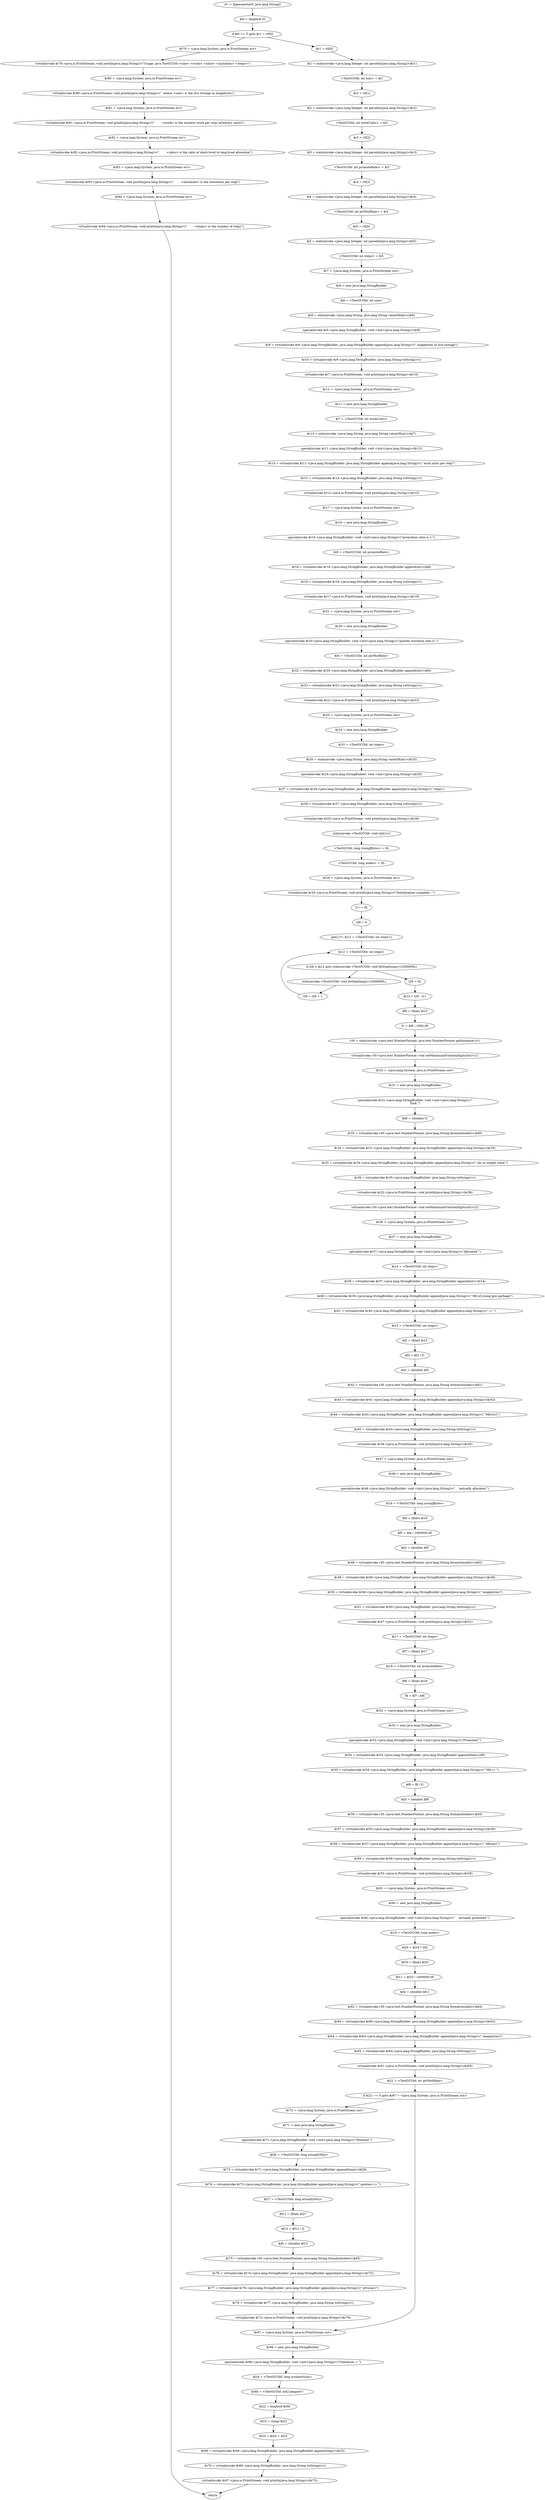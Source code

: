 digraph "unitGraph" {
    "r0 := @parameter0: java.lang.String[]"
    "$i0 = lengthof r0"
    "if $i0 == 5 goto $r1 = r0[0]"
    "$r79 = <java.lang.System: java.io.PrintStream err>"
    "virtualinvoke $r79.<java.io.PrintStream: void println(java.lang.String)>(\"Usage: java TestGCOld <size> <work> <ratio> <mutation> <steps>\")"
    "$r80 = <java.lang.System: java.io.PrintStream err>"
    "virtualinvoke $r80.<java.io.PrintStream: void println(java.lang.String)>(\"  where <size> is the live storage in megabytes\")"
    "$r81 = <java.lang.System: java.io.PrintStream err>"
    "virtualinvoke $r81.<java.io.PrintStream: void println(java.lang.String)>(\"        <work> is the mutator work per step (arbitrary units)\")"
    "$r82 = <java.lang.System: java.io.PrintStream err>"
    "virtualinvoke $r82.<java.io.PrintStream: void println(java.lang.String)>(\"        <ratio> is the ratio of short-lived to long-lived allocation\")"
    "$r83 = <java.lang.System: java.io.PrintStream err>"
    "virtualinvoke $r83.<java.io.PrintStream: void println(java.lang.String)>(\"        <mutation> is the mutations per step\")"
    "$r84 = <java.lang.System: java.io.PrintStream err>"
    "virtualinvoke $r84.<java.io.PrintStream: void println(java.lang.String)>(\"        <steps> is the number of steps\")"
    "return"
    "$r1 = r0[0]"
    "$i1 = staticinvoke <java.lang.Integer: int parseInt(java.lang.String)>($r1)"
    "<TestGCOld: int size> = $i1"
    "$r2 = r0[1]"
    "$i2 = staticinvoke <java.lang.Integer: int parseInt(java.lang.String)>($r2)"
    "<TestGCOld: int workUnits> = $i2"
    "$r3 = r0[2]"
    "$i3 = staticinvoke <java.lang.Integer: int parseInt(java.lang.String)>($r3)"
    "<TestGCOld: int promoteRate> = $i3"
    "$r4 = r0[3]"
    "$i4 = staticinvoke <java.lang.Integer: int parseInt(java.lang.String)>($r4)"
    "<TestGCOld: int ptrMutRate> = $i4"
    "$r5 = r0[4]"
    "$i5 = staticinvoke <java.lang.Integer: int parseInt(java.lang.String)>($r5)"
    "<TestGCOld: int steps> = $i5"
    "$r7 = <java.lang.System: java.io.PrintStream out>"
    "$r6 = new java.lang.StringBuilder"
    "$i6 = <TestGCOld: int size>"
    "$r8 = staticinvoke <java.lang.String: java.lang.String valueOf(int)>($i6)"
    "specialinvoke $r6.<java.lang.StringBuilder: void <init>(java.lang.String)>($r8)"
    "$r9 = virtualinvoke $r6.<java.lang.StringBuilder: java.lang.StringBuilder append(java.lang.String)>(\" megabytes of live storage\")"
    "$r10 = virtualinvoke $r9.<java.lang.StringBuilder: java.lang.String toString()>()"
    "virtualinvoke $r7.<java.io.PrintStream: void println(java.lang.String)>($r10)"
    "$r12 = <java.lang.System: java.io.PrintStream out>"
    "$r11 = new java.lang.StringBuilder"
    "$i7 = <TestGCOld: int workUnits>"
    "$r13 = staticinvoke <java.lang.String: java.lang.String valueOf(int)>($i7)"
    "specialinvoke $r11.<java.lang.StringBuilder: void <init>(java.lang.String)>($r13)"
    "$r14 = virtualinvoke $r11.<java.lang.StringBuilder: java.lang.StringBuilder append(java.lang.String)>(\" work units per step\")"
    "$r15 = virtualinvoke $r14.<java.lang.StringBuilder: java.lang.String toString()>()"
    "virtualinvoke $r12.<java.io.PrintStream: void println(java.lang.String)>($r15)"
    "$r17 = <java.lang.System: java.io.PrintStream out>"
    "$r16 = new java.lang.StringBuilder"
    "specialinvoke $r16.<java.lang.StringBuilder: void <init>(java.lang.String)>(\"promotion ratio is 1:\")"
    "$i8 = <TestGCOld: int promoteRate>"
    "$r18 = virtualinvoke $r16.<java.lang.StringBuilder: java.lang.StringBuilder append(int)>($i8)"
    "$r19 = virtualinvoke $r18.<java.lang.StringBuilder: java.lang.String toString()>()"
    "virtualinvoke $r17.<java.io.PrintStream: void println(java.lang.String)>($r19)"
    "$r21 = <java.lang.System: java.io.PrintStream out>"
    "$r20 = new java.lang.StringBuilder"
    "specialinvoke $r20.<java.lang.StringBuilder: void <init>(java.lang.String)>(\"pointer mutation rate is \")"
    "$i9 = <TestGCOld: int ptrMutRate>"
    "$r22 = virtualinvoke $r20.<java.lang.StringBuilder: java.lang.StringBuilder append(int)>($i9)"
    "$r23 = virtualinvoke $r22.<java.lang.StringBuilder: java.lang.String toString()>()"
    "virtualinvoke $r21.<java.io.PrintStream: void println(java.lang.String)>($r23)"
    "$r25 = <java.lang.System: java.io.PrintStream out>"
    "$r24 = new java.lang.StringBuilder"
    "$i10 = <TestGCOld: int steps>"
    "$r26 = staticinvoke <java.lang.String: java.lang.String valueOf(int)>($i10)"
    "specialinvoke $r24.<java.lang.StringBuilder: void <init>(java.lang.String)>($r26)"
    "$r27 = virtualinvoke $r24.<java.lang.StringBuilder: java.lang.StringBuilder append(java.lang.String)>(\" steps\")"
    "$r28 = virtualinvoke $r27.<java.lang.StringBuilder: java.lang.String toString()>()"
    "virtualinvoke $r25.<java.io.PrintStream: void println(java.lang.String)>($r28)"
    "staticinvoke <TestGCOld: void init()>()"
    "<TestGCOld: long youngBytes> = 0L"
    "<TestGCOld: long nodes> = 0L"
    "$r29 = <java.lang.System: java.io.PrintStream err>"
    "virtualinvoke $r29.<java.io.PrintStream: void println(java.lang.String)>(\"Initialization complete...\")"
    "l11 = 0L"
    "i28 = 0"
    "goto [?= $i12 = <TestGCOld: int steps>]"
    "staticinvoke <TestGCOld: void doStep(long)>(1000000L)"
    "i28 = i28 + 1"
    "$i12 = <TestGCOld: int steps>"
    "if i28 < $i12 goto staticinvoke <TestGCOld: void doStep(long)>(1000000L)"
    "l29 = 0L"
    "$l13 = l29 - l11"
    "$f0 = (float) $l13"
    "f1 = $f0 / 1000.0F"
    "r30 = staticinvoke <java.text.NumberFormat: java.text.NumberFormat getInstance()>()"
    "virtualinvoke r30.<java.text.NumberFormat: void setMaximumFractionDigits(int)>(1)"
    "$r32 = <java.lang.System: java.io.PrintStream out>"
    "$r31 = new java.lang.StringBuilder"
    "specialinvoke $r31.<java.lang.StringBuilder: void <init>(java.lang.String)>(\"\nTook \")"
    "$d0 = (double) f1"
    "$r33 = virtualinvoke r30.<java.text.NumberFormat: java.lang.String format(double)>($d0)"
    "$r34 = virtualinvoke $r31.<java.lang.StringBuilder: java.lang.StringBuilder append(java.lang.String)>($r33)"
    "$r35 = virtualinvoke $r34.<java.lang.StringBuilder: java.lang.StringBuilder append(java.lang.String)>(\" sec in steady state.\")"
    "$r36 = virtualinvoke $r35.<java.lang.StringBuilder: java.lang.String toString()>()"
    "virtualinvoke $r32.<java.io.PrintStream: void println(java.lang.String)>($r36)"
    "virtualinvoke r30.<java.text.NumberFormat: void setMaximumFractionDigits(int)>(2)"
    "$r38 = <java.lang.System: java.io.PrintStream out>"
    "$r37 = new java.lang.StringBuilder"
    "specialinvoke $r37.<java.lang.StringBuilder: void <init>(java.lang.String)>(\"Allocated \")"
    "$i14 = <TestGCOld: int steps>"
    "$r39 = virtualinvoke $r37.<java.lang.StringBuilder: java.lang.StringBuilder append(int)>($i14)"
    "$r40 = virtualinvoke $r39.<java.lang.StringBuilder: java.lang.StringBuilder append(java.lang.String)>(\" Mb of young gen garbage\")"
    "$r41 = virtualinvoke $r40.<java.lang.StringBuilder: java.lang.StringBuilder append(java.lang.String)>(\" (= \")"
    "$i15 = <TestGCOld: int steps>"
    "$f2 = (float) $i15"
    "$f3 = $f2 / f1"
    "$d1 = (double) $f3"
    "$r42 = virtualinvoke r30.<java.text.NumberFormat: java.lang.String format(double)>($d1)"
    "$r43 = virtualinvoke $r41.<java.lang.StringBuilder: java.lang.StringBuilder append(java.lang.String)>($r42)"
    "$r44 = virtualinvoke $r43.<java.lang.StringBuilder: java.lang.StringBuilder append(java.lang.String)>(\" Mb/sec)\")"
    "$r45 = virtualinvoke $r44.<java.lang.StringBuilder: java.lang.String toString()>()"
    "virtualinvoke $r38.<java.io.PrintStream: void println(java.lang.String)>($r45)"
    "$r47 = <java.lang.System: java.io.PrintStream out>"
    "$r46 = new java.lang.StringBuilder"
    "specialinvoke $r46.<java.lang.StringBuilder: void <init>(java.lang.String)>(\"    (actually allocated \")"
    "$l16 = <TestGCOld: long youngBytes>"
    "$f4 = (float) $l16"
    "$f5 = $f4 / 1000000.0F"
    "$d2 = (double) $f5"
    "$r48 = virtualinvoke r30.<java.text.NumberFormat: java.lang.String format(double)>($d2)"
    "$r49 = virtualinvoke $r46.<java.lang.StringBuilder: java.lang.StringBuilder append(java.lang.String)>($r48)"
    "$r50 = virtualinvoke $r49.<java.lang.StringBuilder: java.lang.StringBuilder append(java.lang.String)>(\" megabytes)\")"
    "$r51 = virtualinvoke $r50.<java.lang.StringBuilder: java.lang.String toString()>()"
    "virtualinvoke $r47.<java.io.PrintStream: void println(java.lang.String)>($r51)"
    "$i17 = <TestGCOld: int steps>"
    "$f7 = (float) $i17"
    "$i18 = <TestGCOld: int promoteRate>"
    "$f6 = (float) $i18"
    "f8 = $f7 / $f6"
    "$r53 = <java.lang.System: java.io.PrintStream out>"
    "$r52 = new java.lang.StringBuilder"
    "specialinvoke $r52.<java.lang.StringBuilder: void <init>(java.lang.String)>(\"Promoted \")"
    "$r54 = virtualinvoke $r52.<java.lang.StringBuilder: java.lang.StringBuilder append(float)>(f8)"
    "$r55 = virtualinvoke $r54.<java.lang.StringBuilder: java.lang.StringBuilder append(java.lang.String)>(\" Mb (= \")"
    "$f9 = f8 / f1"
    "$d3 = (double) $f9"
    "$r56 = virtualinvoke r30.<java.text.NumberFormat: java.lang.String format(double)>($d3)"
    "$r57 = virtualinvoke $r55.<java.lang.StringBuilder: java.lang.StringBuilder append(java.lang.String)>($r56)"
    "$r58 = virtualinvoke $r57.<java.lang.StringBuilder: java.lang.StringBuilder append(java.lang.String)>(\" Mb/sec)\")"
    "$r59 = virtualinvoke $r58.<java.lang.StringBuilder: java.lang.String toString()>()"
    "virtualinvoke $r53.<java.io.PrintStream: void println(java.lang.String)>($r59)"
    "$r61 = <java.lang.System: java.io.PrintStream out>"
    "$r60 = new java.lang.StringBuilder"
    "specialinvoke $r60.<java.lang.StringBuilder: void <init>(java.lang.String)>(\"    (actually promoted \")"
    "$l19 = <TestGCOld: long nodes>"
    "$l20 = $l19 * 20L"
    "$f10 = (float) $l20"
    "$f11 = $f10 / 1000000.0F"
    "$d4 = (double) $f11"
    "$r62 = virtualinvoke r30.<java.text.NumberFormat: java.lang.String format(double)>($d4)"
    "$r63 = virtualinvoke $r60.<java.lang.StringBuilder: java.lang.StringBuilder append(java.lang.String)>($r62)"
    "$r64 = virtualinvoke $r63.<java.lang.StringBuilder: java.lang.StringBuilder append(java.lang.String)>(\" megabytes)\")"
    "$r65 = virtualinvoke $r64.<java.lang.StringBuilder: java.lang.String toString()>()"
    "virtualinvoke $r61.<java.io.PrintStream: void println(java.lang.String)>($r65)"
    "$i21 = <TestGCOld: int ptrMutRate>"
    "if $i21 == 0 goto $r67 = <java.lang.System: java.io.PrintStream out>"
    "$r72 = <java.lang.System: java.io.PrintStream out>"
    "$r71 = new java.lang.StringBuilder"
    "specialinvoke $r71.<java.lang.StringBuilder: void <init>(java.lang.String)>(\"Mutated \")"
    "$l26 = <TestGCOld: long actuallyMut>"
    "$r73 = virtualinvoke $r71.<java.lang.StringBuilder: java.lang.StringBuilder append(long)>($l26)"
    "$r74 = virtualinvoke $r73.<java.lang.StringBuilder: java.lang.StringBuilder append(java.lang.String)>(\" pointers (= \")"
    "$l27 = <TestGCOld: long actuallyMut>"
    "$f12 = (float) $l27"
    "$f13 = $f12 / f1"
    "$d5 = (double) $f13"
    "$r75 = virtualinvoke r30.<java.text.NumberFormat: java.lang.String format(double)>($d5)"
    "$r76 = virtualinvoke $r74.<java.lang.StringBuilder: java.lang.StringBuilder append(java.lang.String)>($r75)"
    "$r77 = virtualinvoke $r76.<java.lang.StringBuilder: java.lang.StringBuilder append(java.lang.String)>(\" ptrs/sec)\")"
    "$r78 = virtualinvoke $r77.<java.lang.StringBuilder: java.lang.String toString()>()"
    "virtualinvoke $r72.<java.io.PrintStream: void println(java.lang.String)>($r78)"
    "$r67 = <java.lang.System: java.io.PrintStream out>"
    "$r66 = new java.lang.StringBuilder"
    "specialinvoke $r66.<java.lang.StringBuilder: void <init>(java.lang.String)>(\"Checksum = \")"
    "$l24 = <TestGCOld: long mutatorSum>"
    "$r68 = <TestGCOld: int[] aexport>"
    "$i22 = lengthof $r68"
    "$l23 = (long) $i22"
    "$l25 = $l24 + $l23"
    "$r69 = virtualinvoke $r66.<java.lang.StringBuilder: java.lang.StringBuilder append(long)>($l25)"
    "$r70 = virtualinvoke $r69.<java.lang.StringBuilder: java.lang.String toString()>()"
    "virtualinvoke $r67.<java.io.PrintStream: void println(java.lang.String)>($r70)"
    "r0 := @parameter0: java.lang.String[]"->"$i0 = lengthof r0";
    "$i0 = lengthof r0"->"if $i0 == 5 goto $r1 = r0[0]";
    "if $i0 == 5 goto $r1 = r0[0]"->"$r79 = <java.lang.System: java.io.PrintStream err>";
    "if $i0 == 5 goto $r1 = r0[0]"->"$r1 = r0[0]";
    "$r79 = <java.lang.System: java.io.PrintStream err>"->"virtualinvoke $r79.<java.io.PrintStream: void println(java.lang.String)>(\"Usage: java TestGCOld <size> <work> <ratio> <mutation> <steps>\")";
    "virtualinvoke $r79.<java.io.PrintStream: void println(java.lang.String)>(\"Usage: java TestGCOld <size> <work> <ratio> <mutation> <steps>\")"->"$r80 = <java.lang.System: java.io.PrintStream err>";
    "$r80 = <java.lang.System: java.io.PrintStream err>"->"virtualinvoke $r80.<java.io.PrintStream: void println(java.lang.String)>(\"  where <size> is the live storage in megabytes\")";
    "virtualinvoke $r80.<java.io.PrintStream: void println(java.lang.String)>(\"  where <size> is the live storage in megabytes\")"->"$r81 = <java.lang.System: java.io.PrintStream err>";
    "$r81 = <java.lang.System: java.io.PrintStream err>"->"virtualinvoke $r81.<java.io.PrintStream: void println(java.lang.String)>(\"        <work> is the mutator work per step (arbitrary units)\")";
    "virtualinvoke $r81.<java.io.PrintStream: void println(java.lang.String)>(\"        <work> is the mutator work per step (arbitrary units)\")"->"$r82 = <java.lang.System: java.io.PrintStream err>";
    "$r82 = <java.lang.System: java.io.PrintStream err>"->"virtualinvoke $r82.<java.io.PrintStream: void println(java.lang.String)>(\"        <ratio> is the ratio of short-lived to long-lived allocation\")";
    "virtualinvoke $r82.<java.io.PrintStream: void println(java.lang.String)>(\"        <ratio> is the ratio of short-lived to long-lived allocation\")"->"$r83 = <java.lang.System: java.io.PrintStream err>";
    "$r83 = <java.lang.System: java.io.PrintStream err>"->"virtualinvoke $r83.<java.io.PrintStream: void println(java.lang.String)>(\"        <mutation> is the mutations per step\")";
    "virtualinvoke $r83.<java.io.PrintStream: void println(java.lang.String)>(\"        <mutation> is the mutations per step\")"->"$r84 = <java.lang.System: java.io.PrintStream err>";
    "$r84 = <java.lang.System: java.io.PrintStream err>"->"virtualinvoke $r84.<java.io.PrintStream: void println(java.lang.String)>(\"        <steps> is the number of steps\")";
    "virtualinvoke $r84.<java.io.PrintStream: void println(java.lang.String)>(\"        <steps> is the number of steps\")"->"return";
    "$r1 = r0[0]"->"$i1 = staticinvoke <java.lang.Integer: int parseInt(java.lang.String)>($r1)";
    "$i1 = staticinvoke <java.lang.Integer: int parseInt(java.lang.String)>($r1)"->"<TestGCOld: int size> = $i1";
    "<TestGCOld: int size> = $i1"->"$r2 = r0[1]";
    "$r2 = r0[1]"->"$i2 = staticinvoke <java.lang.Integer: int parseInt(java.lang.String)>($r2)";
    "$i2 = staticinvoke <java.lang.Integer: int parseInt(java.lang.String)>($r2)"->"<TestGCOld: int workUnits> = $i2";
    "<TestGCOld: int workUnits> = $i2"->"$r3 = r0[2]";
    "$r3 = r0[2]"->"$i3 = staticinvoke <java.lang.Integer: int parseInt(java.lang.String)>($r3)";
    "$i3 = staticinvoke <java.lang.Integer: int parseInt(java.lang.String)>($r3)"->"<TestGCOld: int promoteRate> = $i3";
    "<TestGCOld: int promoteRate> = $i3"->"$r4 = r0[3]";
    "$r4 = r0[3]"->"$i4 = staticinvoke <java.lang.Integer: int parseInt(java.lang.String)>($r4)";
    "$i4 = staticinvoke <java.lang.Integer: int parseInt(java.lang.String)>($r4)"->"<TestGCOld: int ptrMutRate> = $i4";
    "<TestGCOld: int ptrMutRate> = $i4"->"$r5 = r0[4]";
    "$r5 = r0[4]"->"$i5 = staticinvoke <java.lang.Integer: int parseInt(java.lang.String)>($r5)";
    "$i5 = staticinvoke <java.lang.Integer: int parseInt(java.lang.String)>($r5)"->"<TestGCOld: int steps> = $i5";
    "<TestGCOld: int steps> = $i5"->"$r7 = <java.lang.System: java.io.PrintStream out>";
    "$r7 = <java.lang.System: java.io.PrintStream out>"->"$r6 = new java.lang.StringBuilder";
    "$r6 = new java.lang.StringBuilder"->"$i6 = <TestGCOld: int size>";
    "$i6 = <TestGCOld: int size>"->"$r8 = staticinvoke <java.lang.String: java.lang.String valueOf(int)>($i6)";
    "$r8 = staticinvoke <java.lang.String: java.lang.String valueOf(int)>($i6)"->"specialinvoke $r6.<java.lang.StringBuilder: void <init>(java.lang.String)>($r8)";
    "specialinvoke $r6.<java.lang.StringBuilder: void <init>(java.lang.String)>($r8)"->"$r9 = virtualinvoke $r6.<java.lang.StringBuilder: java.lang.StringBuilder append(java.lang.String)>(\" megabytes of live storage\")";
    "$r9 = virtualinvoke $r6.<java.lang.StringBuilder: java.lang.StringBuilder append(java.lang.String)>(\" megabytes of live storage\")"->"$r10 = virtualinvoke $r9.<java.lang.StringBuilder: java.lang.String toString()>()";
    "$r10 = virtualinvoke $r9.<java.lang.StringBuilder: java.lang.String toString()>()"->"virtualinvoke $r7.<java.io.PrintStream: void println(java.lang.String)>($r10)";
    "virtualinvoke $r7.<java.io.PrintStream: void println(java.lang.String)>($r10)"->"$r12 = <java.lang.System: java.io.PrintStream out>";
    "$r12 = <java.lang.System: java.io.PrintStream out>"->"$r11 = new java.lang.StringBuilder";
    "$r11 = new java.lang.StringBuilder"->"$i7 = <TestGCOld: int workUnits>";
    "$i7 = <TestGCOld: int workUnits>"->"$r13 = staticinvoke <java.lang.String: java.lang.String valueOf(int)>($i7)";
    "$r13 = staticinvoke <java.lang.String: java.lang.String valueOf(int)>($i7)"->"specialinvoke $r11.<java.lang.StringBuilder: void <init>(java.lang.String)>($r13)";
    "specialinvoke $r11.<java.lang.StringBuilder: void <init>(java.lang.String)>($r13)"->"$r14 = virtualinvoke $r11.<java.lang.StringBuilder: java.lang.StringBuilder append(java.lang.String)>(\" work units per step\")";
    "$r14 = virtualinvoke $r11.<java.lang.StringBuilder: java.lang.StringBuilder append(java.lang.String)>(\" work units per step\")"->"$r15 = virtualinvoke $r14.<java.lang.StringBuilder: java.lang.String toString()>()";
    "$r15 = virtualinvoke $r14.<java.lang.StringBuilder: java.lang.String toString()>()"->"virtualinvoke $r12.<java.io.PrintStream: void println(java.lang.String)>($r15)";
    "virtualinvoke $r12.<java.io.PrintStream: void println(java.lang.String)>($r15)"->"$r17 = <java.lang.System: java.io.PrintStream out>";
    "$r17 = <java.lang.System: java.io.PrintStream out>"->"$r16 = new java.lang.StringBuilder";
    "$r16 = new java.lang.StringBuilder"->"specialinvoke $r16.<java.lang.StringBuilder: void <init>(java.lang.String)>(\"promotion ratio is 1:\")";
    "specialinvoke $r16.<java.lang.StringBuilder: void <init>(java.lang.String)>(\"promotion ratio is 1:\")"->"$i8 = <TestGCOld: int promoteRate>";
    "$i8 = <TestGCOld: int promoteRate>"->"$r18 = virtualinvoke $r16.<java.lang.StringBuilder: java.lang.StringBuilder append(int)>($i8)";
    "$r18 = virtualinvoke $r16.<java.lang.StringBuilder: java.lang.StringBuilder append(int)>($i8)"->"$r19 = virtualinvoke $r18.<java.lang.StringBuilder: java.lang.String toString()>()";
    "$r19 = virtualinvoke $r18.<java.lang.StringBuilder: java.lang.String toString()>()"->"virtualinvoke $r17.<java.io.PrintStream: void println(java.lang.String)>($r19)";
    "virtualinvoke $r17.<java.io.PrintStream: void println(java.lang.String)>($r19)"->"$r21 = <java.lang.System: java.io.PrintStream out>";
    "$r21 = <java.lang.System: java.io.PrintStream out>"->"$r20 = new java.lang.StringBuilder";
    "$r20 = new java.lang.StringBuilder"->"specialinvoke $r20.<java.lang.StringBuilder: void <init>(java.lang.String)>(\"pointer mutation rate is \")";
    "specialinvoke $r20.<java.lang.StringBuilder: void <init>(java.lang.String)>(\"pointer mutation rate is \")"->"$i9 = <TestGCOld: int ptrMutRate>";
    "$i9 = <TestGCOld: int ptrMutRate>"->"$r22 = virtualinvoke $r20.<java.lang.StringBuilder: java.lang.StringBuilder append(int)>($i9)";
    "$r22 = virtualinvoke $r20.<java.lang.StringBuilder: java.lang.StringBuilder append(int)>($i9)"->"$r23 = virtualinvoke $r22.<java.lang.StringBuilder: java.lang.String toString()>()";
    "$r23 = virtualinvoke $r22.<java.lang.StringBuilder: java.lang.String toString()>()"->"virtualinvoke $r21.<java.io.PrintStream: void println(java.lang.String)>($r23)";
    "virtualinvoke $r21.<java.io.PrintStream: void println(java.lang.String)>($r23)"->"$r25 = <java.lang.System: java.io.PrintStream out>";
    "$r25 = <java.lang.System: java.io.PrintStream out>"->"$r24 = new java.lang.StringBuilder";
    "$r24 = new java.lang.StringBuilder"->"$i10 = <TestGCOld: int steps>";
    "$i10 = <TestGCOld: int steps>"->"$r26 = staticinvoke <java.lang.String: java.lang.String valueOf(int)>($i10)";
    "$r26 = staticinvoke <java.lang.String: java.lang.String valueOf(int)>($i10)"->"specialinvoke $r24.<java.lang.StringBuilder: void <init>(java.lang.String)>($r26)";
    "specialinvoke $r24.<java.lang.StringBuilder: void <init>(java.lang.String)>($r26)"->"$r27 = virtualinvoke $r24.<java.lang.StringBuilder: java.lang.StringBuilder append(java.lang.String)>(\" steps\")";
    "$r27 = virtualinvoke $r24.<java.lang.StringBuilder: java.lang.StringBuilder append(java.lang.String)>(\" steps\")"->"$r28 = virtualinvoke $r27.<java.lang.StringBuilder: java.lang.String toString()>()";
    "$r28 = virtualinvoke $r27.<java.lang.StringBuilder: java.lang.String toString()>()"->"virtualinvoke $r25.<java.io.PrintStream: void println(java.lang.String)>($r28)";
    "virtualinvoke $r25.<java.io.PrintStream: void println(java.lang.String)>($r28)"->"staticinvoke <TestGCOld: void init()>()";
    "staticinvoke <TestGCOld: void init()>()"->"<TestGCOld: long youngBytes> = 0L";
    "<TestGCOld: long youngBytes> = 0L"->"<TestGCOld: long nodes> = 0L";
    "<TestGCOld: long nodes> = 0L"->"$r29 = <java.lang.System: java.io.PrintStream err>";
    "$r29 = <java.lang.System: java.io.PrintStream err>"->"virtualinvoke $r29.<java.io.PrintStream: void println(java.lang.String)>(\"Initialization complete...\")";
    "virtualinvoke $r29.<java.io.PrintStream: void println(java.lang.String)>(\"Initialization complete...\")"->"l11 = 0L";
    "l11 = 0L"->"i28 = 0";
    "i28 = 0"->"goto [?= $i12 = <TestGCOld: int steps>]";
    "goto [?= $i12 = <TestGCOld: int steps>]"->"$i12 = <TestGCOld: int steps>";
    "staticinvoke <TestGCOld: void doStep(long)>(1000000L)"->"i28 = i28 + 1";
    "i28 = i28 + 1"->"$i12 = <TestGCOld: int steps>";
    "$i12 = <TestGCOld: int steps>"->"if i28 < $i12 goto staticinvoke <TestGCOld: void doStep(long)>(1000000L)";
    "if i28 < $i12 goto staticinvoke <TestGCOld: void doStep(long)>(1000000L)"->"l29 = 0L";
    "if i28 < $i12 goto staticinvoke <TestGCOld: void doStep(long)>(1000000L)"->"staticinvoke <TestGCOld: void doStep(long)>(1000000L)";
    "l29 = 0L"->"$l13 = l29 - l11";
    "$l13 = l29 - l11"->"$f0 = (float) $l13";
    "$f0 = (float) $l13"->"f1 = $f0 / 1000.0F";
    "f1 = $f0 / 1000.0F"->"r30 = staticinvoke <java.text.NumberFormat: java.text.NumberFormat getInstance()>()";
    "r30 = staticinvoke <java.text.NumberFormat: java.text.NumberFormat getInstance()>()"->"virtualinvoke r30.<java.text.NumberFormat: void setMaximumFractionDigits(int)>(1)";
    "virtualinvoke r30.<java.text.NumberFormat: void setMaximumFractionDigits(int)>(1)"->"$r32 = <java.lang.System: java.io.PrintStream out>";
    "$r32 = <java.lang.System: java.io.PrintStream out>"->"$r31 = new java.lang.StringBuilder";
    "$r31 = new java.lang.StringBuilder"->"specialinvoke $r31.<java.lang.StringBuilder: void <init>(java.lang.String)>(\"\nTook \")";
    "specialinvoke $r31.<java.lang.StringBuilder: void <init>(java.lang.String)>(\"\nTook \")"->"$d0 = (double) f1";
    "$d0 = (double) f1"->"$r33 = virtualinvoke r30.<java.text.NumberFormat: java.lang.String format(double)>($d0)";
    "$r33 = virtualinvoke r30.<java.text.NumberFormat: java.lang.String format(double)>($d0)"->"$r34 = virtualinvoke $r31.<java.lang.StringBuilder: java.lang.StringBuilder append(java.lang.String)>($r33)";
    "$r34 = virtualinvoke $r31.<java.lang.StringBuilder: java.lang.StringBuilder append(java.lang.String)>($r33)"->"$r35 = virtualinvoke $r34.<java.lang.StringBuilder: java.lang.StringBuilder append(java.lang.String)>(\" sec in steady state.\")";
    "$r35 = virtualinvoke $r34.<java.lang.StringBuilder: java.lang.StringBuilder append(java.lang.String)>(\" sec in steady state.\")"->"$r36 = virtualinvoke $r35.<java.lang.StringBuilder: java.lang.String toString()>()";
    "$r36 = virtualinvoke $r35.<java.lang.StringBuilder: java.lang.String toString()>()"->"virtualinvoke $r32.<java.io.PrintStream: void println(java.lang.String)>($r36)";
    "virtualinvoke $r32.<java.io.PrintStream: void println(java.lang.String)>($r36)"->"virtualinvoke r30.<java.text.NumberFormat: void setMaximumFractionDigits(int)>(2)";
    "virtualinvoke r30.<java.text.NumberFormat: void setMaximumFractionDigits(int)>(2)"->"$r38 = <java.lang.System: java.io.PrintStream out>";
    "$r38 = <java.lang.System: java.io.PrintStream out>"->"$r37 = new java.lang.StringBuilder";
    "$r37 = new java.lang.StringBuilder"->"specialinvoke $r37.<java.lang.StringBuilder: void <init>(java.lang.String)>(\"Allocated \")";
    "specialinvoke $r37.<java.lang.StringBuilder: void <init>(java.lang.String)>(\"Allocated \")"->"$i14 = <TestGCOld: int steps>";
    "$i14 = <TestGCOld: int steps>"->"$r39 = virtualinvoke $r37.<java.lang.StringBuilder: java.lang.StringBuilder append(int)>($i14)";
    "$r39 = virtualinvoke $r37.<java.lang.StringBuilder: java.lang.StringBuilder append(int)>($i14)"->"$r40 = virtualinvoke $r39.<java.lang.StringBuilder: java.lang.StringBuilder append(java.lang.String)>(\" Mb of young gen garbage\")";
    "$r40 = virtualinvoke $r39.<java.lang.StringBuilder: java.lang.StringBuilder append(java.lang.String)>(\" Mb of young gen garbage\")"->"$r41 = virtualinvoke $r40.<java.lang.StringBuilder: java.lang.StringBuilder append(java.lang.String)>(\" (= \")";
    "$r41 = virtualinvoke $r40.<java.lang.StringBuilder: java.lang.StringBuilder append(java.lang.String)>(\" (= \")"->"$i15 = <TestGCOld: int steps>";
    "$i15 = <TestGCOld: int steps>"->"$f2 = (float) $i15";
    "$f2 = (float) $i15"->"$f3 = $f2 / f1";
    "$f3 = $f2 / f1"->"$d1 = (double) $f3";
    "$d1 = (double) $f3"->"$r42 = virtualinvoke r30.<java.text.NumberFormat: java.lang.String format(double)>($d1)";
    "$r42 = virtualinvoke r30.<java.text.NumberFormat: java.lang.String format(double)>($d1)"->"$r43 = virtualinvoke $r41.<java.lang.StringBuilder: java.lang.StringBuilder append(java.lang.String)>($r42)";
    "$r43 = virtualinvoke $r41.<java.lang.StringBuilder: java.lang.StringBuilder append(java.lang.String)>($r42)"->"$r44 = virtualinvoke $r43.<java.lang.StringBuilder: java.lang.StringBuilder append(java.lang.String)>(\" Mb/sec)\")";
    "$r44 = virtualinvoke $r43.<java.lang.StringBuilder: java.lang.StringBuilder append(java.lang.String)>(\" Mb/sec)\")"->"$r45 = virtualinvoke $r44.<java.lang.StringBuilder: java.lang.String toString()>()";
    "$r45 = virtualinvoke $r44.<java.lang.StringBuilder: java.lang.String toString()>()"->"virtualinvoke $r38.<java.io.PrintStream: void println(java.lang.String)>($r45)";
    "virtualinvoke $r38.<java.io.PrintStream: void println(java.lang.String)>($r45)"->"$r47 = <java.lang.System: java.io.PrintStream out>";
    "$r47 = <java.lang.System: java.io.PrintStream out>"->"$r46 = new java.lang.StringBuilder";
    "$r46 = new java.lang.StringBuilder"->"specialinvoke $r46.<java.lang.StringBuilder: void <init>(java.lang.String)>(\"    (actually allocated \")";
    "specialinvoke $r46.<java.lang.StringBuilder: void <init>(java.lang.String)>(\"    (actually allocated \")"->"$l16 = <TestGCOld: long youngBytes>";
    "$l16 = <TestGCOld: long youngBytes>"->"$f4 = (float) $l16";
    "$f4 = (float) $l16"->"$f5 = $f4 / 1000000.0F";
    "$f5 = $f4 / 1000000.0F"->"$d2 = (double) $f5";
    "$d2 = (double) $f5"->"$r48 = virtualinvoke r30.<java.text.NumberFormat: java.lang.String format(double)>($d2)";
    "$r48 = virtualinvoke r30.<java.text.NumberFormat: java.lang.String format(double)>($d2)"->"$r49 = virtualinvoke $r46.<java.lang.StringBuilder: java.lang.StringBuilder append(java.lang.String)>($r48)";
    "$r49 = virtualinvoke $r46.<java.lang.StringBuilder: java.lang.StringBuilder append(java.lang.String)>($r48)"->"$r50 = virtualinvoke $r49.<java.lang.StringBuilder: java.lang.StringBuilder append(java.lang.String)>(\" megabytes)\")";
    "$r50 = virtualinvoke $r49.<java.lang.StringBuilder: java.lang.StringBuilder append(java.lang.String)>(\" megabytes)\")"->"$r51 = virtualinvoke $r50.<java.lang.StringBuilder: java.lang.String toString()>()";
    "$r51 = virtualinvoke $r50.<java.lang.StringBuilder: java.lang.String toString()>()"->"virtualinvoke $r47.<java.io.PrintStream: void println(java.lang.String)>($r51)";
    "virtualinvoke $r47.<java.io.PrintStream: void println(java.lang.String)>($r51)"->"$i17 = <TestGCOld: int steps>";
    "$i17 = <TestGCOld: int steps>"->"$f7 = (float) $i17";
    "$f7 = (float) $i17"->"$i18 = <TestGCOld: int promoteRate>";
    "$i18 = <TestGCOld: int promoteRate>"->"$f6 = (float) $i18";
    "$f6 = (float) $i18"->"f8 = $f7 / $f6";
    "f8 = $f7 / $f6"->"$r53 = <java.lang.System: java.io.PrintStream out>";
    "$r53 = <java.lang.System: java.io.PrintStream out>"->"$r52 = new java.lang.StringBuilder";
    "$r52 = new java.lang.StringBuilder"->"specialinvoke $r52.<java.lang.StringBuilder: void <init>(java.lang.String)>(\"Promoted \")";
    "specialinvoke $r52.<java.lang.StringBuilder: void <init>(java.lang.String)>(\"Promoted \")"->"$r54 = virtualinvoke $r52.<java.lang.StringBuilder: java.lang.StringBuilder append(float)>(f8)";
    "$r54 = virtualinvoke $r52.<java.lang.StringBuilder: java.lang.StringBuilder append(float)>(f8)"->"$r55 = virtualinvoke $r54.<java.lang.StringBuilder: java.lang.StringBuilder append(java.lang.String)>(\" Mb (= \")";
    "$r55 = virtualinvoke $r54.<java.lang.StringBuilder: java.lang.StringBuilder append(java.lang.String)>(\" Mb (= \")"->"$f9 = f8 / f1";
    "$f9 = f8 / f1"->"$d3 = (double) $f9";
    "$d3 = (double) $f9"->"$r56 = virtualinvoke r30.<java.text.NumberFormat: java.lang.String format(double)>($d3)";
    "$r56 = virtualinvoke r30.<java.text.NumberFormat: java.lang.String format(double)>($d3)"->"$r57 = virtualinvoke $r55.<java.lang.StringBuilder: java.lang.StringBuilder append(java.lang.String)>($r56)";
    "$r57 = virtualinvoke $r55.<java.lang.StringBuilder: java.lang.StringBuilder append(java.lang.String)>($r56)"->"$r58 = virtualinvoke $r57.<java.lang.StringBuilder: java.lang.StringBuilder append(java.lang.String)>(\" Mb/sec)\")";
    "$r58 = virtualinvoke $r57.<java.lang.StringBuilder: java.lang.StringBuilder append(java.lang.String)>(\" Mb/sec)\")"->"$r59 = virtualinvoke $r58.<java.lang.StringBuilder: java.lang.String toString()>()";
    "$r59 = virtualinvoke $r58.<java.lang.StringBuilder: java.lang.String toString()>()"->"virtualinvoke $r53.<java.io.PrintStream: void println(java.lang.String)>($r59)";
    "virtualinvoke $r53.<java.io.PrintStream: void println(java.lang.String)>($r59)"->"$r61 = <java.lang.System: java.io.PrintStream out>";
    "$r61 = <java.lang.System: java.io.PrintStream out>"->"$r60 = new java.lang.StringBuilder";
    "$r60 = new java.lang.StringBuilder"->"specialinvoke $r60.<java.lang.StringBuilder: void <init>(java.lang.String)>(\"    (actually promoted \")";
    "specialinvoke $r60.<java.lang.StringBuilder: void <init>(java.lang.String)>(\"    (actually promoted \")"->"$l19 = <TestGCOld: long nodes>";
    "$l19 = <TestGCOld: long nodes>"->"$l20 = $l19 * 20L";
    "$l20 = $l19 * 20L"->"$f10 = (float) $l20";
    "$f10 = (float) $l20"->"$f11 = $f10 / 1000000.0F";
    "$f11 = $f10 / 1000000.0F"->"$d4 = (double) $f11";
    "$d4 = (double) $f11"->"$r62 = virtualinvoke r30.<java.text.NumberFormat: java.lang.String format(double)>($d4)";
    "$r62 = virtualinvoke r30.<java.text.NumberFormat: java.lang.String format(double)>($d4)"->"$r63 = virtualinvoke $r60.<java.lang.StringBuilder: java.lang.StringBuilder append(java.lang.String)>($r62)";
    "$r63 = virtualinvoke $r60.<java.lang.StringBuilder: java.lang.StringBuilder append(java.lang.String)>($r62)"->"$r64 = virtualinvoke $r63.<java.lang.StringBuilder: java.lang.StringBuilder append(java.lang.String)>(\" megabytes)\")";
    "$r64 = virtualinvoke $r63.<java.lang.StringBuilder: java.lang.StringBuilder append(java.lang.String)>(\" megabytes)\")"->"$r65 = virtualinvoke $r64.<java.lang.StringBuilder: java.lang.String toString()>()";
    "$r65 = virtualinvoke $r64.<java.lang.StringBuilder: java.lang.String toString()>()"->"virtualinvoke $r61.<java.io.PrintStream: void println(java.lang.String)>($r65)";
    "virtualinvoke $r61.<java.io.PrintStream: void println(java.lang.String)>($r65)"->"$i21 = <TestGCOld: int ptrMutRate>";
    "$i21 = <TestGCOld: int ptrMutRate>"->"if $i21 == 0 goto $r67 = <java.lang.System: java.io.PrintStream out>";
    "if $i21 == 0 goto $r67 = <java.lang.System: java.io.PrintStream out>"->"$r72 = <java.lang.System: java.io.PrintStream out>";
    "if $i21 == 0 goto $r67 = <java.lang.System: java.io.PrintStream out>"->"$r67 = <java.lang.System: java.io.PrintStream out>";
    "$r72 = <java.lang.System: java.io.PrintStream out>"->"$r71 = new java.lang.StringBuilder";
    "$r71 = new java.lang.StringBuilder"->"specialinvoke $r71.<java.lang.StringBuilder: void <init>(java.lang.String)>(\"Mutated \")";
    "specialinvoke $r71.<java.lang.StringBuilder: void <init>(java.lang.String)>(\"Mutated \")"->"$l26 = <TestGCOld: long actuallyMut>";
    "$l26 = <TestGCOld: long actuallyMut>"->"$r73 = virtualinvoke $r71.<java.lang.StringBuilder: java.lang.StringBuilder append(long)>($l26)";
    "$r73 = virtualinvoke $r71.<java.lang.StringBuilder: java.lang.StringBuilder append(long)>($l26)"->"$r74 = virtualinvoke $r73.<java.lang.StringBuilder: java.lang.StringBuilder append(java.lang.String)>(\" pointers (= \")";
    "$r74 = virtualinvoke $r73.<java.lang.StringBuilder: java.lang.StringBuilder append(java.lang.String)>(\" pointers (= \")"->"$l27 = <TestGCOld: long actuallyMut>";
    "$l27 = <TestGCOld: long actuallyMut>"->"$f12 = (float) $l27";
    "$f12 = (float) $l27"->"$f13 = $f12 / f1";
    "$f13 = $f12 / f1"->"$d5 = (double) $f13";
    "$d5 = (double) $f13"->"$r75 = virtualinvoke r30.<java.text.NumberFormat: java.lang.String format(double)>($d5)";
    "$r75 = virtualinvoke r30.<java.text.NumberFormat: java.lang.String format(double)>($d5)"->"$r76 = virtualinvoke $r74.<java.lang.StringBuilder: java.lang.StringBuilder append(java.lang.String)>($r75)";
    "$r76 = virtualinvoke $r74.<java.lang.StringBuilder: java.lang.StringBuilder append(java.lang.String)>($r75)"->"$r77 = virtualinvoke $r76.<java.lang.StringBuilder: java.lang.StringBuilder append(java.lang.String)>(\" ptrs/sec)\")";
    "$r77 = virtualinvoke $r76.<java.lang.StringBuilder: java.lang.StringBuilder append(java.lang.String)>(\" ptrs/sec)\")"->"$r78 = virtualinvoke $r77.<java.lang.StringBuilder: java.lang.String toString()>()";
    "$r78 = virtualinvoke $r77.<java.lang.StringBuilder: java.lang.String toString()>()"->"virtualinvoke $r72.<java.io.PrintStream: void println(java.lang.String)>($r78)";
    "virtualinvoke $r72.<java.io.PrintStream: void println(java.lang.String)>($r78)"->"$r67 = <java.lang.System: java.io.PrintStream out>";
    "$r67 = <java.lang.System: java.io.PrintStream out>"->"$r66 = new java.lang.StringBuilder";
    "$r66 = new java.lang.StringBuilder"->"specialinvoke $r66.<java.lang.StringBuilder: void <init>(java.lang.String)>(\"Checksum = \")";
    "specialinvoke $r66.<java.lang.StringBuilder: void <init>(java.lang.String)>(\"Checksum = \")"->"$l24 = <TestGCOld: long mutatorSum>";
    "$l24 = <TestGCOld: long mutatorSum>"->"$r68 = <TestGCOld: int[] aexport>";
    "$r68 = <TestGCOld: int[] aexport>"->"$i22 = lengthof $r68";
    "$i22 = lengthof $r68"->"$l23 = (long) $i22";
    "$l23 = (long) $i22"->"$l25 = $l24 + $l23";
    "$l25 = $l24 + $l23"->"$r69 = virtualinvoke $r66.<java.lang.StringBuilder: java.lang.StringBuilder append(long)>($l25)";
    "$r69 = virtualinvoke $r66.<java.lang.StringBuilder: java.lang.StringBuilder append(long)>($l25)"->"$r70 = virtualinvoke $r69.<java.lang.StringBuilder: java.lang.String toString()>()";
    "$r70 = virtualinvoke $r69.<java.lang.StringBuilder: java.lang.String toString()>()"->"virtualinvoke $r67.<java.io.PrintStream: void println(java.lang.String)>($r70)";
    "virtualinvoke $r67.<java.io.PrintStream: void println(java.lang.String)>($r70)"->"return";
}
